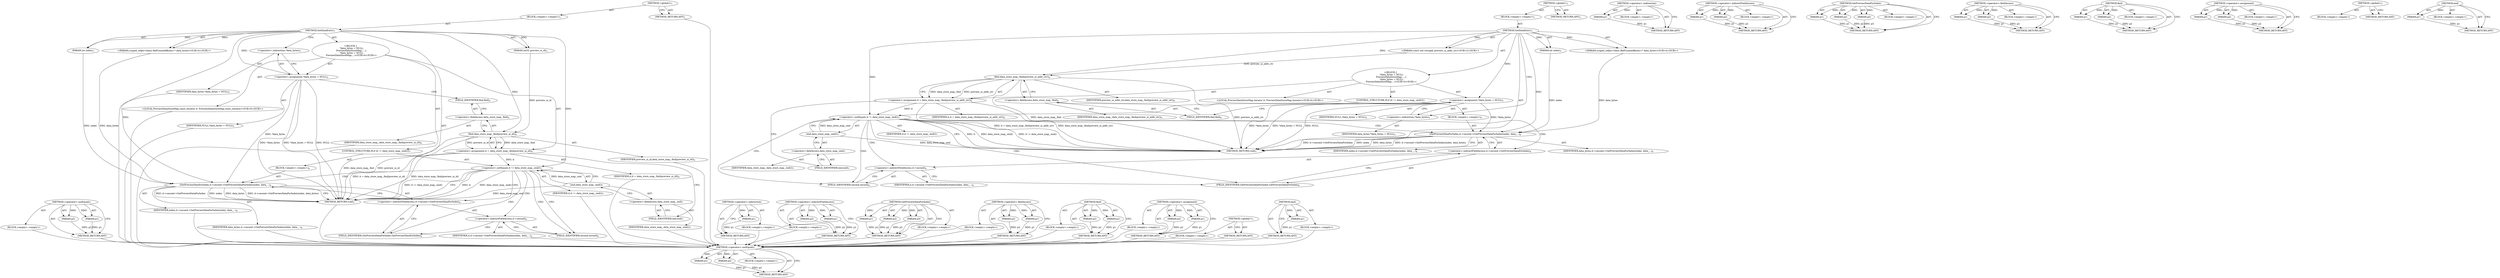 digraph "end" {
vulnerable_83 [label=<(METHOD,&lt;operator&gt;.notEquals)>];
vulnerable_84 [label=<(PARAM,p1)>];
vulnerable_85 [label=<(PARAM,p2)>];
vulnerable_86 [label=<(BLOCK,&lt;empty&gt;,&lt;empty&gt;)>];
vulnerable_87 [label=<(METHOD_RETURN,ANY)>];
vulnerable_6 [label=<(METHOD,&lt;global&gt;)<SUB>1</SUB>>];
vulnerable_7 [label=<(BLOCK,&lt;empty&gt;,&lt;empty&gt;)<SUB>1</SUB>>];
vulnerable_8 [label=<(METHOD,GetDataEntry)<SUB>1</SUB>>];
vulnerable_9 [label="<(PARAM,const std::string&amp; preview_ui_addr_str)<SUB>2</SUB>>"];
vulnerable_10 [label=<(PARAM,int index)<SUB>3</SUB>>];
vulnerable_11 [label="<(PARAM,scoped_refptr&lt;base::RefCountedBytes&gt;* data_bytes)<SUB>4</SUB>>"];
vulnerable_12 [label="<(BLOCK,{
   *data_bytes = NULL;
  PreviewDataStoreMap:...,{
   *data_bytes = NULL;
  PreviewDataStoreMap:...)<SUB>4</SUB>>"];
vulnerable_13 [label=<(&lt;operator&gt;.assignment,*data_bytes = NULL)<SUB>5</SUB>>];
vulnerable_14 [label=<(&lt;operator&gt;.indirection,*data_bytes)<SUB>5</SUB>>];
vulnerable_15 [label=<(IDENTIFIER,data_bytes,*data_bytes = NULL)<SUB>5</SUB>>];
vulnerable_16 [label=<(IDENTIFIER,NULL,*data_bytes = NULL)<SUB>5</SUB>>];
vulnerable_17 [label="<(LOCAL,PreviewDataStoreMap.iterator it: PreviewDataStoreMap.iterator)<SUB>6</SUB>>"];
vulnerable_18 [label=<(&lt;operator&gt;.assignment,it = data_store_map_.find(preview_ui_addr_str))<SUB>6</SUB>>];
vulnerable_19 [label=<(IDENTIFIER,it,it = data_store_map_.find(preview_ui_addr_str))<SUB>6</SUB>>];
vulnerable_20 [label=<(find,data_store_map_.find(preview_ui_addr_str))<SUB>6</SUB>>];
vulnerable_21 [label=<(&lt;operator&gt;.fieldAccess,data_store_map_.find)<SUB>6</SUB>>];
vulnerable_22 [label=<(IDENTIFIER,data_store_map_,data_store_map_.find(preview_ui_addr_str))<SUB>6</SUB>>];
vulnerable_23 [label=<(FIELD_IDENTIFIER,find,find)<SUB>6</SUB>>];
vulnerable_24 [label=<(IDENTIFIER,preview_ui_addr_str,data_store_map_.find(preview_ui_addr_str))<SUB>6</SUB>>];
vulnerable_25 [label=<(CONTROL_STRUCTURE,IF,if (it != data_store_map_.end()))<SUB>7</SUB>>];
vulnerable_26 [label=<(&lt;operator&gt;.notEquals,it != data_store_map_.end())<SUB>7</SUB>>];
vulnerable_27 [label=<(IDENTIFIER,it,it != data_store_map_.end())<SUB>7</SUB>>];
vulnerable_28 [label=<(end,data_store_map_.end())<SUB>7</SUB>>];
vulnerable_29 [label=<(&lt;operator&gt;.fieldAccess,data_store_map_.end)<SUB>7</SUB>>];
vulnerable_30 [label=<(IDENTIFIER,data_store_map_,data_store_map_.end())<SUB>7</SUB>>];
vulnerable_31 [label=<(FIELD_IDENTIFIER,end,end)<SUB>7</SUB>>];
vulnerable_32 [label=<(BLOCK,&lt;empty&gt;,&lt;empty&gt;)<SUB>8</SUB>>];
vulnerable_33 [label=<(GetPreviewDataForIndex,it-&gt;second-&gt;GetPreviewDataForIndex(index, data_...)<SUB>8</SUB>>];
vulnerable_34 [label=<(&lt;operator&gt;.indirectFieldAccess,it-&gt;second-&gt;GetPreviewDataForIndex)<SUB>8</SUB>>];
vulnerable_35 [label=<(&lt;operator&gt;.indirectFieldAccess,it-&gt;second)<SUB>8</SUB>>];
vulnerable_36 [label=<(IDENTIFIER,it,it-&gt;second-&gt;GetPreviewDataForIndex(index, data_...)<SUB>8</SUB>>];
vulnerable_37 [label=<(FIELD_IDENTIFIER,second,second)<SUB>8</SUB>>];
vulnerable_38 [label=<(FIELD_IDENTIFIER,GetPreviewDataForIndex,GetPreviewDataForIndex)<SUB>8</SUB>>];
vulnerable_39 [label=<(IDENTIFIER,index,it-&gt;second-&gt;GetPreviewDataForIndex(index, data_...)<SUB>8</SUB>>];
vulnerable_40 [label=<(IDENTIFIER,data_bytes,it-&gt;second-&gt;GetPreviewDataForIndex(index, data_...)<SUB>8</SUB>>];
vulnerable_41 [label=<(METHOD_RETURN,void)<SUB>1</SUB>>];
vulnerable_43 [label=<(METHOD_RETURN,ANY)<SUB>1</SUB>>];
vulnerable_69 [label=<(METHOD,&lt;operator&gt;.indirection)>];
vulnerable_70 [label=<(PARAM,p1)>];
vulnerable_71 [label=<(BLOCK,&lt;empty&gt;,&lt;empty&gt;)>];
vulnerable_72 [label=<(METHOD_RETURN,ANY)>];
vulnerable_98 [label=<(METHOD,&lt;operator&gt;.indirectFieldAccess)>];
vulnerable_99 [label=<(PARAM,p1)>];
vulnerable_100 [label=<(PARAM,p2)>];
vulnerable_101 [label=<(BLOCK,&lt;empty&gt;,&lt;empty&gt;)>];
vulnerable_102 [label=<(METHOD_RETURN,ANY)>];
vulnerable_92 [label=<(METHOD,GetPreviewDataForIndex)>];
vulnerable_93 [label=<(PARAM,p1)>];
vulnerable_94 [label=<(PARAM,p2)>];
vulnerable_95 [label=<(PARAM,p3)>];
vulnerable_96 [label=<(BLOCK,&lt;empty&gt;,&lt;empty&gt;)>];
vulnerable_97 [label=<(METHOD_RETURN,ANY)>];
vulnerable_78 [label=<(METHOD,&lt;operator&gt;.fieldAccess)>];
vulnerable_79 [label=<(PARAM,p1)>];
vulnerable_80 [label=<(PARAM,p2)>];
vulnerable_81 [label=<(BLOCK,&lt;empty&gt;,&lt;empty&gt;)>];
vulnerable_82 [label=<(METHOD_RETURN,ANY)>];
vulnerable_73 [label=<(METHOD,find)>];
vulnerable_74 [label=<(PARAM,p1)>];
vulnerable_75 [label=<(PARAM,p2)>];
vulnerable_76 [label=<(BLOCK,&lt;empty&gt;,&lt;empty&gt;)>];
vulnerable_77 [label=<(METHOD_RETURN,ANY)>];
vulnerable_64 [label=<(METHOD,&lt;operator&gt;.assignment)>];
vulnerable_65 [label=<(PARAM,p1)>];
vulnerable_66 [label=<(PARAM,p2)>];
vulnerable_67 [label=<(BLOCK,&lt;empty&gt;,&lt;empty&gt;)>];
vulnerable_68 [label=<(METHOD_RETURN,ANY)>];
vulnerable_58 [label=<(METHOD,&lt;global&gt;)<SUB>1</SUB>>];
vulnerable_59 [label=<(BLOCK,&lt;empty&gt;,&lt;empty&gt;)>];
vulnerable_60 [label=<(METHOD_RETURN,ANY)>];
vulnerable_88 [label=<(METHOD,end)>];
vulnerable_89 [label=<(PARAM,p1)>];
vulnerable_90 [label=<(BLOCK,&lt;empty&gt;,&lt;empty&gt;)>];
vulnerable_91 [label=<(METHOD_RETURN,ANY)>];
fixed_83 [label=<(METHOD,&lt;operator&gt;.notEquals)>];
fixed_84 [label=<(PARAM,p1)>];
fixed_85 [label=<(PARAM,p2)>];
fixed_86 [label=<(BLOCK,&lt;empty&gt;,&lt;empty&gt;)>];
fixed_87 [label=<(METHOD_RETURN,ANY)>];
fixed_6 [label=<(METHOD,&lt;global&gt;)<SUB>1</SUB>>];
fixed_7 [label=<(BLOCK,&lt;empty&gt;,&lt;empty&gt;)<SUB>1</SUB>>];
fixed_8 [label=<(METHOD,GetDataEntry)<SUB>1</SUB>>];
fixed_9 [label=<(PARAM,int32 preview_ui_id)<SUB>2</SUB>>];
fixed_10 [label=<(PARAM,int index)<SUB>3</SUB>>];
fixed_11 [label="<(PARAM,scoped_refptr&lt;base::RefCountedBytes&gt;* data_bytes)<SUB>4</SUB>>"];
fixed_12 [label="<(BLOCK,{
   *data_bytes = NULL;
  PreviewDataStoreMap:...,{
   *data_bytes = NULL;
  PreviewDataStoreMap:...)<SUB>4</SUB>>"];
fixed_13 [label=<(&lt;operator&gt;.assignment,*data_bytes = NULL)<SUB>5</SUB>>];
fixed_14 [label=<(&lt;operator&gt;.indirection,*data_bytes)<SUB>5</SUB>>];
fixed_15 [label=<(IDENTIFIER,data_bytes,*data_bytes = NULL)<SUB>5</SUB>>];
fixed_16 [label=<(IDENTIFIER,NULL,*data_bytes = NULL)<SUB>5</SUB>>];
fixed_17 [label="<(LOCAL,PreviewDataStoreMap.const_iterator it: PreviewDataStoreMap.const_iterator)<SUB>6</SUB>>"];
fixed_18 [label=<(&lt;operator&gt;.assignment,it = data_store_map_.find(preview_ui_id))<SUB>6</SUB>>];
fixed_19 [label=<(IDENTIFIER,it,it = data_store_map_.find(preview_ui_id))<SUB>6</SUB>>];
fixed_20 [label=<(find,data_store_map_.find(preview_ui_id))<SUB>6</SUB>>];
fixed_21 [label=<(&lt;operator&gt;.fieldAccess,data_store_map_.find)<SUB>6</SUB>>];
fixed_22 [label=<(IDENTIFIER,data_store_map_,data_store_map_.find(preview_ui_id))<SUB>6</SUB>>];
fixed_23 [label=<(FIELD_IDENTIFIER,find,find)<SUB>6</SUB>>];
fixed_24 [label=<(IDENTIFIER,preview_ui_id,data_store_map_.find(preview_ui_id))<SUB>6</SUB>>];
fixed_25 [label=<(CONTROL_STRUCTURE,IF,if (it != data_store_map_.end()))<SUB>7</SUB>>];
fixed_26 [label=<(&lt;operator&gt;.notEquals,it != data_store_map_.end())<SUB>7</SUB>>];
fixed_27 [label=<(IDENTIFIER,it,it != data_store_map_.end())<SUB>7</SUB>>];
fixed_28 [label=<(end,data_store_map_.end())<SUB>7</SUB>>];
fixed_29 [label=<(&lt;operator&gt;.fieldAccess,data_store_map_.end)<SUB>7</SUB>>];
fixed_30 [label=<(IDENTIFIER,data_store_map_,data_store_map_.end())<SUB>7</SUB>>];
fixed_31 [label=<(FIELD_IDENTIFIER,end,end)<SUB>7</SUB>>];
fixed_32 [label=<(BLOCK,&lt;empty&gt;,&lt;empty&gt;)<SUB>8</SUB>>];
fixed_33 [label=<(GetPreviewDataForIndex,it-&gt;second-&gt;GetPreviewDataForIndex(index, data_...)<SUB>8</SUB>>];
fixed_34 [label=<(&lt;operator&gt;.indirectFieldAccess,it-&gt;second-&gt;GetPreviewDataForIndex)<SUB>8</SUB>>];
fixed_35 [label=<(&lt;operator&gt;.indirectFieldAccess,it-&gt;second)<SUB>8</SUB>>];
fixed_36 [label=<(IDENTIFIER,it,it-&gt;second-&gt;GetPreviewDataForIndex(index, data_...)<SUB>8</SUB>>];
fixed_37 [label=<(FIELD_IDENTIFIER,second,second)<SUB>8</SUB>>];
fixed_38 [label=<(FIELD_IDENTIFIER,GetPreviewDataForIndex,GetPreviewDataForIndex)<SUB>8</SUB>>];
fixed_39 [label=<(IDENTIFIER,index,it-&gt;second-&gt;GetPreviewDataForIndex(index, data_...)<SUB>8</SUB>>];
fixed_40 [label=<(IDENTIFIER,data_bytes,it-&gt;second-&gt;GetPreviewDataForIndex(index, data_...)<SUB>8</SUB>>];
fixed_41 [label=<(METHOD_RETURN,void)<SUB>1</SUB>>];
fixed_43 [label=<(METHOD_RETURN,ANY)<SUB>1</SUB>>];
fixed_69 [label=<(METHOD,&lt;operator&gt;.indirection)>];
fixed_70 [label=<(PARAM,p1)>];
fixed_71 [label=<(BLOCK,&lt;empty&gt;,&lt;empty&gt;)>];
fixed_72 [label=<(METHOD_RETURN,ANY)>];
fixed_98 [label=<(METHOD,&lt;operator&gt;.indirectFieldAccess)>];
fixed_99 [label=<(PARAM,p1)>];
fixed_100 [label=<(PARAM,p2)>];
fixed_101 [label=<(BLOCK,&lt;empty&gt;,&lt;empty&gt;)>];
fixed_102 [label=<(METHOD_RETURN,ANY)>];
fixed_92 [label=<(METHOD,GetPreviewDataForIndex)>];
fixed_93 [label=<(PARAM,p1)>];
fixed_94 [label=<(PARAM,p2)>];
fixed_95 [label=<(PARAM,p3)>];
fixed_96 [label=<(BLOCK,&lt;empty&gt;,&lt;empty&gt;)>];
fixed_97 [label=<(METHOD_RETURN,ANY)>];
fixed_78 [label=<(METHOD,&lt;operator&gt;.fieldAccess)>];
fixed_79 [label=<(PARAM,p1)>];
fixed_80 [label=<(PARAM,p2)>];
fixed_81 [label=<(BLOCK,&lt;empty&gt;,&lt;empty&gt;)>];
fixed_82 [label=<(METHOD_RETURN,ANY)>];
fixed_73 [label=<(METHOD,find)>];
fixed_74 [label=<(PARAM,p1)>];
fixed_75 [label=<(PARAM,p2)>];
fixed_76 [label=<(BLOCK,&lt;empty&gt;,&lt;empty&gt;)>];
fixed_77 [label=<(METHOD_RETURN,ANY)>];
fixed_64 [label=<(METHOD,&lt;operator&gt;.assignment)>];
fixed_65 [label=<(PARAM,p1)>];
fixed_66 [label=<(PARAM,p2)>];
fixed_67 [label=<(BLOCK,&lt;empty&gt;,&lt;empty&gt;)>];
fixed_68 [label=<(METHOD_RETURN,ANY)>];
fixed_58 [label=<(METHOD,&lt;global&gt;)<SUB>1</SUB>>];
fixed_59 [label=<(BLOCK,&lt;empty&gt;,&lt;empty&gt;)>];
fixed_60 [label=<(METHOD_RETURN,ANY)>];
fixed_88 [label=<(METHOD,end)>];
fixed_89 [label=<(PARAM,p1)>];
fixed_90 [label=<(BLOCK,&lt;empty&gt;,&lt;empty&gt;)>];
fixed_91 [label=<(METHOD_RETURN,ANY)>];
vulnerable_83 -> vulnerable_84  [key=0, label="AST: "];
vulnerable_83 -> vulnerable_84  [key=1, label="DDG: "];
vulnerable_83 -> vulnerable_86  [key=0, label="AST: "];
vulnerable_83 -> vulnerable_85  [key=0, label="AST: "];
vulnerable_83 -> vulnerable_85  [key=1, label="DDG: "];
vulnerable_83 -> vulnerable_87  [key=0, label="AST: "];
vulnerable_83 -> vulnerable_87  [key=1, label="CFG: "];
vulnerable_84 -> vulnerable_87  [key=0, label="DDG: p1"];
vulnerable_85 -> vulnerable_87  [key=0, label="DDG: p2"];
vulnerable_6 -> vulnerable_7  [key=0, label="AST: "];
vulnerable_6 -> vulnerable_43  [key=0, label="AST: "];
vulnerable_6 -> vulnerable_43  [key=1, label="CFG: "];
vulnerable_7 -> vulnerable_8  [key=0, label="AST: "];
vulnerable_8 -> vulnerable_9  [key=0, label="AST: "];
vulnerable_8 -> vulnerable_9  [key=1, label="DDG: "];
vulnerable_8 -> vulnerable_10  [key=0, label="AST: "];
vulnerable_8 -> vulnerable_10  [key=1, label="DDG: "];
vulnerable_8 -> vulnerable_11  [key=0, label="AST: "];
vulnerable_8 -> vulnerable_11  [key=1, label="DDG: "];
vulnerable_8 -> vulnerable_12  [key=0, label="AST: "];
vulnerable_8 -> vulnerable_41  [key=0, label="AST: "];
vulnerable_8 -> vulnerable_14  [key=0, label="CFG: "];
vulnerable_8 -> vulnerable_13  [key=0, label="DDG: "];
vulnerable_8 -> vulnerable_20  [key=0, label="DDG: "];
vulnerable_8 -> vulnerable_26  [key=0, label="DDG: "];
vulnerable_8 -> vulnerable_33  [key=0, label="DDG: "];
vulnerable_9 -> vulnerable_20  [key=0, label="DDG: preview_ui_addr_str"];
vulnerable_10 -> vulnerable_33  [key=0, label="DDG: index"];
vulnerable_11 -> vulnerable_33  [key=0, label="DDG: data_bytes"];
vulnerable_12 -> vulnerable_13  [key=0, label="AST: "];
vulnerable_12 -> vulnerable_17  [key=0, label="AST: "];
vulnerable_12 -> vulnerable_18  [key=0, label="AST: "];
vulnerable_12 -> vulnerable_25  [key=0, label="AST: "];
vulnerable_13 -> vulnerable_14  [key=0, label="AST: "];
vulnerable_13 -> vulnerable_16  [key=0, label="AST: "];
vulnerable_13 -> vulnerable_23  [key=0, label="CFG: "];
vulnerable_13 -> vulnerable_41  [key=0, label="DDG: *data_bytes"];
vulnerable_13 -> vulnerable_41  [key=1, label="DDG: *data_bytes = NULL"];
vulnerable_13 -> vulnerable_41  [key=2, label="DDG: NULL"];
vulnerable_13 -> vulnerable_33  [key=0, label="DDG: *data_bytes"];
vulnerable_14 -> vulnerable_15  [key=0, label="AST: "];
vulnerable_14 -> vulnerable_13  [key=0, label="CFG: "];
vulnerable_18 -> vulnerable_19  [key=0, label="AST: "];
vulnerable_18 -> vulnerable_20  [key=0, label="AST: "];
vulnerable_18 -> vulnerable_31  [key=0, label="CFG: "];
vulnerable_18 -> vulnerable_41  [key=0, label="DDG: data_store_map_.find(preview_ui_addr_str)"];
vulnerable_18 -> vulnerable_41  [key=1, label="DDG: it = data_store_map_.find(preview_ui_addr_str)"];
vulnerable_18 -> vulnerable_26  [key=0, label="DDG: it"];
vulnerable_20 -> vulnerable_21  [key=0, label="AST: "];
vulnerable_20 -> vulnerable_24  [key=0, label="AST: "];
vulnerable_20 -> vulnerable_18  [key=0, label="CFG: "];
vulnerable_20 -> vulnerable_18  [key=1, label="DDG: data_store_map_.find"];
vulnerable_20 -> vulnerable_18  [key=2, label="DDG: preview_ui_addr_str"];
vulnerable_20 -> vulnerable_41  [key=0, label="DDG: data_store_map_.find"];
vulnerable_20 -> vulnerable_41  [key=1, label="DDG: preview_ui_addr_str"];
vulnerable_21 -> vulnerable_22  [key=0, label="AST: "];
vulnerable_21 -> vulnerable_23  [key=0, label="AST: "];
vulnerable_21 -> vulnerable_20  [key=0, label="CFG: "];
vulnerable_23 -> vulnerable_21  [key=0, label="CFG: "];
vulnerable_25 -> vulnerable_26  [key=0, label="AST: "];
vulnerable_25 -> vulnerable_32  [key=0, label="AST: "];
vulnerable_26 -> vulnerable_27  [key=0, label="AST: "];
vulnerable_26 -> vulnerable_28  [key=0, label="AST: "];
vulnerable_26 -> vulnerable_41  [key=0, label="CFG: "];
vulnerable_26 -> vulnerable_41  [key=1, label="DDG: it"];
vulnerable_26 -> vulnerable_41  [key=2, label="DDG: data_store_map_.end()"];
vulnerable_26 -> vulnerable_41  [key=3, label="DDG: it != data_store_map_.end()"];
vulnerable_26 -> vulnerable_37  [key=0, label="CFG: "];
vulnerable_26 -> vulnerable_37  [key=1, label="CDG: "];
vulnerable_26 -> vulnerable_38  [key=0, label="CDG: "];
vulnerable_26 -> vulnerable_34  [key=0, label="CDG: "];
vulnerable_26 -> vulnerable_33  [key=0, label="CDG: "];
vulnerable_26 -> vulnerable_35  [key=0, label="CDG: "];
vulnerable_28 -> vulnerable_29  [key=0, label="AST: "];
vulnerable_28 -> vulnerable_26  [key=0, label="CFG: "];
vulnerable_28 -> vulnerable_26  [key=1, label="DDG: data_store_map_.end"];
vulnerable_28 -> vulnerable_41  [key=0, label="DDG: data_store_map_.end"];
vulnerable_29 -> vulnerable_30  [key=0, label="AST: "];
vulnerable_29 -> vulnerable_31  [key=0, label="AST: "];
vulnerable_29 -> vulnerable_28  [key=0, label="CFG: "];
vulnerable_31 -> vulnerable_29  [key=0, label="CFG: "];
vulnerable_32 -> vulnerable_33  [key=0, label="AST: "];
vulnerable_33 -> vulnerable_34  [key=0, label="AST: "];
vulnerable_33 -> vulnerable_39  [key=0, label="AST: "];
vulnerable_33 -> vulnerable_40  [key=0, label="AST: "];
vulnerable_33 -> vulnerable_41  [key=0, label="CFG: "];
vulnerable_33 -> vulnerable_41  [key=1, label="DDG: it-&gt;second-&gt;GetPreviewDataForIndex"];
vulnerable_33 -> vulnerable_41  [key=2, label="DDG: index"];
vulnerable_33 -> vulnerable_41  [key=3, label="DDG: data_bytes"];
vulnerable_33 -> vulnerable_41  [key=4, label="DDG: it-&gt;second-&gt;GetPreviewDataForIndex(index, data_bytes)"];
vulnerable_34 -> vulnerable_35  [key=0, label="AST: "];
vulnerable_34 -> vulnerable_38  [key=0, label="AST: "];
vulnerable_34 -> vulnerable_33  [key=0, label="CFG: "];
vulnerable_35 -> vulnerable_36  [key=0, label="AST: "];
vulnerable_35 -> vulnerable_37  [key=0, label="AST: "];
vulnerable_35 -> vulnerable_38  [key=0, label="CFG: "];
vulnerable_37 -> vulnerable_35  [key=0, label="CFG: "];
vulnerable_38 -> vulnerable_34  [key=0, label="CFG: "];
vulnerable_69 -> vulnerable_70  [key=0, label="AST: "];
vulnerable_69 -> vulnerable_70  [key=1, label="DDG: "];
vulnerable_69 -> vulnerable_71  [key=0, label="AST: "];
vulnerable_69 -> vulnerable_72  [key=0, label="AST: "];
vulnerable_69 -> vulnerable_72  [key=1, label="CFG: "];
vulnerable_70 -> vulnerable_72  [key=0, label="DDG: p1"];
vulnerable_98 -> vulnerable_99  [key=0, label="AST: "];
vulnerable_98 -> vulnerable_99  [key=1, label="DDG: "];
vulnerable_98 -> vulnerable_101  [key=0, label="AST: "];
vulnerable_98 -> vulnerable_100  [key=0, label="AST: "];
vulnerable_98 -> vulnerable_100  [key=1, label="DDG: "];
vulnerable_98 -> vulnerable_102  [key=0, label="AST: "];
vulnerable_98 -> vulnerable_102  [key=1, label="CFG: "];
vulnerable_99 -> vulnerable_102  [key=0, label="DDG: p1"];
vulnerable_100 -> vulnerable_102  [key=0, label="DDG: p2"];
vulnerable_92 -> vulnerable_93  [key=0, label="AST: "];
vulnerable_92 -> vulnerable_93  [key=1, label="DDG: "];
vulnerable_92 -> vulnerable_96  [key=0, label="AST: "];
vulnerable_92 -> vulnerable_94  [key=0, label="AST: "];
vulnerable_92 -> vulnerable_94  [key=1, label="DDG: "];
vulnerable_92 -> vulnerable_97  [key=0, label="AST: "];
vulnerable_92 -> vulnerable_97  [key=1, label="CFG: "];
vulnerable_92 -> vulnerable_95  [key=0, label="AST: "];
vulnerable_92 -> vulnerable_95  [key=1, label="DDG: "];
vulnerable_93 -> vulnerable_97  [key=0, label="DDG: p1"];
vulnerable_94 -> vulnerable_97  [key=0, label="DDG: p2"];
vulnerable_95 -> vulnerable_97  [key=0, label="DDG: p3"];
vulnerable_78 -> vulnerable_79  [key=0, label="AST: "];
vulnerable_78 -> vulnerable_79  [key=1, label="DDG: "];
vulnerable_78 -> vulnerable_81  [key=0, label="AST: "];
vulnerable_78 -> vulnerable_80  [key=0, label="AST: "];
vulnerable_78 -> vulnerable_80  [key=1, label="DDG: "];
vulnerable_78 -> vulnerable_82  [key=0, label="AST: "];
vulnerable_78 -> vulnerable_82  [key=1, label="CFG: "];
vulnerable_79 -> vulnerable_82  [key=0, label="DDG: p1"];
vulnerable_80 -> vulnerable_82  [key=0, label="DDG: p2"];
vulnerable_73 -> vulnerable_74  [key=0, label="AST: "];
vulnerable_73 -> vulnerable_74  [key=1, label="DDG: "];
vulnerable_73 -> vulnerable_76  [key=0, label="AST: "];
vulnerable_73 -> vulnerable_75  [key=0, label="AST: "];
vulnerable_73 -> vulnerable_75  [key=1, label="DDG: "];
vulnerable_73 -> vulnerable_77  [key=0, label="AST: "];
vulnerable_73 -> vulnerable_77  [key=1, label="CFG: "];
vulnerable_74 -> vulnerable_77  [key=0, label="DDG: p1"];
vulnerable_75 -> vulnerable_77  [key=0, label="DDG: p2"];
vulnerable_64 -> vulnerable_65  [key=0, label="AST: "];
vulnerable_64 -> vulnerable_65  [key=1, label="DDG: "];
vulnerable_64 -> vulnerable_67  [key=0, label="AST: "];
vulnerable_64 -> vulnerable_66  [key=0, label="AST: "];
vulnerable_64 -> vulnerable_66  [key=1, label="DDG: "];
vulnerable_64 -> vulnerable_68  [key=0, label="AST: "];
vulnerable_64 -> vulnerable_68  [key=1, label="CFG: "];
vulnerable_65 -> vulnerable_68  [key=0, label="DDG: p1"];
vulnerable_66 -> vulnerable_68  [key=0, label="DDG: p2"];
vulnerable_58 -> vulnerable_59  [key=0, label="AST: "];
vulnerable_58 -> vulnerable_60  [key=0, label="AST: "];
vulnerable_58 -> vulnerable_60  [key=1, label="CFG: "];
vulnerable_88 -> vulnerable_89  [key=0, label="AST: "];
vulnerable_88 -> vulnerable_89  [key=1, label="DDG: "];
vulnerable_88 -> vulnerable_90  [key=0, label="AST: "];
vulnerable_88 -> vulnerable_91  [key=0, label="AST: "];
vulnerable_88 -> vulnerable_91  [key=1, label="CFG: "];
vulnerable_89 -> vulnerable_91  [key=0, label="DDG: p1"];
fixed_83 -> fixed_84  [key=0, label="AST: "];
fixed_83 -> fixed_84  [key=1, label="DDG: "];
fixed_83 -> fixed_86  [key=0, label="AST: "];
fixed_83 -> fixed_85  [key=0, label="AST: "];
fixed_83 -> fixed_85  [key=1, label="DDG: "];
fixed_83 -> fixed_87  [key=0, label="AST: "];
fixed_83 -> fixed_87  [key=1, label="CFG: "];
fixed_84 -> fixed_87  [key=0, label="DDG: p1"];
fixed_85 -> fixed_87  [key=0, label="DDG: p2"];
fixed_86 -> vulnerable_83  [key=0];
fixed_87 -> vulnerable_83  [key=0];
fixed_6 -> fixed_7  [key=0, label="AST: "];
fixed_6 -> fixed_43  [key=0, label="AST: "];
fixed_6 -> fixed_43  [key=1, label="CFG: "];
fixed_7 -> fixed_8  [key=0, label="AST: "];
fixed_8 -> fixed_9  [key=0, label="AST: "];
fixed_8 -> fixed_9  [key=1, label="DDG: "];
fixed_8 -> fixed_10  [key=0, label="AST: "];
fixed_8 -> fixed_10  [key=1, label="DDG: "];
fixed_8 -> fixed_11  [key=0, label="AST: "];
fixed_8 -> fixed_11  [key=1, label="DDG: "];
fixed_8 -> fixed_12  [key=0, label="AST: "];
fixed_8 -> fixed_41  [key=0, label="AST: "];
fixed_8 -> fixed_14  [key=0, label="CFG: "];
fixed_8 -> fixed_13  [key=0, label="DDG: "];
fixed_8 -> fixed_20  [key=0, label="DDG: "];
fixed_8 -> fixed_26  [key=0, label="DDG: "];
fixed_8 -> fixed_33  [key=0, label="DDG: "];
fixed_9 -> fixed_20  [key=0, label="DDG: preview_ui_id"];
fixed_10 -> fixed_33  [key=0, label="DDG: index"];
fixed_11 -> fixed_33  [key=0, label="DDG: data_bytes"];
fixed_12 -> fixed_13  [key=0, label="AST: "];
fixed_12 -> fixed_17  [key=0, label="AST: "];
fixed_12 -> fixed_18  [key=0, label="AST: "];
fixed_12 -> fixed_25  [key=0, label="AST: "];
fixed_13 -> fixed_14  [key=0, label="AST: "];
fixed_13 -> fixed_16  [key=0, label="AST: "];
fixed_13 -> fixed_23  [key=0, label="CFG: "];
fixed_13 -> fixed_41  [key=0, label="DDG: *data_bytes"];
fixed_13 -> fixed_41  [key=1, label="DDG: *data_bytes = NULL"];
fixed_13 -> fixed_41  [key=2, label="DDG: NULL"];
fixed_13 -> fixed_33  [key=0, label="DDG: *data_bytes"];
fixed_14 -> fixed_15  [key=0, label="AST: "];
fixed_14 -> fixed_13  [key=0, label="CFG: "];
fixed_15 -> vulnerable_83  [key=0];
fixed_16 -> vulnerable_83  [key=0];
fixed_17 -> vulnerable_83  [key=0];
fixed_18 -> fixed_19  [key=0, label="AST: "];
fixed_18 -> fixed_20  [key=0, label="AST: "];
fixed_18 -> fixed_31  [key=0, label="CFG: "];
fixed_18 -> fixed_41  [key=0, label="DDG: data_store_map_.find(preview_ui_id)"];
fixed_18 -> fixed_41  [key=1, label="DDG: it = data_store_map_.find(preview_ui_id)"];
fixed_18 -> fixed_26  [key=0, label="DDG: it"];
fixed_19 -> vulnerable_83  [key=0];
fixed_20 -> fixed_21  [key=0, label="AST: "];
fixed_20 -> fixed_24  [key=0, label="AST: "];
fixed_20 -> fixed_18  [key=0, label="CFG: "];
fixed_20 -> fixed_18  [key=1, label="DDG: data_store_map_.find"];
fixed_20 -> fixed_18  [key=2, label="DDG: preview_ui_id"];
fixed_20 -> fixed_41  [key=0, label="DDG: data_store_map_.find"];
fixed_20 -> fixed_41  [key=1, label="DDG: preview_ui_id"];
fixed_21 -> fixed_22  [key=0, label="AST: "];
fixed_21 -> fixed_23  [key=0, label="AST: "];
fixed_21 -> fixed_20  [key=0, label="CFG: "];
fixed_22 -> vulnerable_83  [key=0];
fixed_23 -> fixed_21  [key=0, label="CFG: "];
fixed_24 -> vulnerable_83  [key=0];
fixed_25 -> fixed_26  [key=0, label="AST: "];
fixed_25 -> fixed_32  [key=0, label="AST: "];
fixed_26 -> fixed_27  [key=0, label="AST: "];
fixed_26 -> fixed_28  [key=0, label="AST: "];
fixed_26 -> fixed_41  [key=0, label="CFG: "];
fixed_26 -> fixed_41  [key=1, label="DDG: it"];
fixed_26 -> fixed_41  [key=2, label="DDG: data_store_map_.end()"];
fixed_26 -> fixed_41  [key=3, label="DDG: it != data_store_map_.end()"];
fixed_26 -> fixed_37  [key=0, label="CFG: "];
fixed_26 -> fixed_37  [key=1, label="CDG: "];
fixed_26 -> fixed_38  [key=0, label="CDG: "];
fixed_26 -> fixed_34  [key=0, label="CDG: "];
fixed_26 -> fixed_33  [key=0, label="CDG: "];
fixed_26 -> fixed_35  [key=0, label="CDG: "];
fixed_27 -> vulnerable_83  [key=0];
fixed_28 -> fixed_29  [key=0, label="AST: "];
fixed_28 -> fixed_26  [key=0, label="CFG: "];
fixed_28 -> fixed_26  [key=1, label="DDG: data_store_map_.end"];
fixed_28 -> fixed_41  [key=0, label="DDG: data_store_map_.end"];
fixed_29 -> fixed_30  [key=0, label="AST: "];
fixed_29 -> fixed_31  [key=0, label="AST: "];
fixed_29 -> fixed_28  [key=0, label="CFG: "];
fixed_30 -> vulnerable_83  [key=0];
fixed_31 -> fixed_29  [key=0, label="CFG: "];
fixed_32 -> fixed_33  [key=0, label="AST: "];
fixed_33 -> fixed_34  [key=0, label="AST: "];
fixed_33 -> fixed_39  [key=0, label="AST: "];
fixed_33 -> fixed_40  [key=0, label="AST: "];
fixed_33 -> fixed_41  [key=0, label="CFG: "];
fixed_33 -> fixed_41  [key=1, label="DDG: it-&gt;second-&gt;GetPreviewDataForIndex"];
fixed_33 -> fixed_41  [key=2, label="DDG: index"];
fixed_33 -> fixed_41  [key=3, label="DDG: data_bytes"];
fixed_33 -> fixed_41  [key=4, label="DDG: it-&gt;second-&gt;GetPreviewDataForIndex(index, data_bytes)"];
fixed_34 -> fixed_35  [key=0, label="AST: "];
fixed_34 -> fixed_38  [key=0, label="AST: "];
fixed_34 -> fixed_33  [key=0, label="CFG: "];
fixed_35 -> fixed_36  [key=0, label="AST: "];
fixed_35 -> fixed_37  [key=0, label="AST: "];
fixed_35 -> fixed_38  [key=0, label="CFG: "];
fixed_36 -> vulnerable_83  [key=0];
fixed_37 -> fixed_35  [key=0, label="CFG: "];
fixed_38 -> fixed_34  [key=0, label="CFG: "];
fixed_39 -> vulnerable_83  [key=0];
fixed_40 -> vulnerable_83  [key=0];
fixed_41 -> vulnerable_83  [key=0];
fixed_43 -> vulnerable_83  [key=0];
fixed_69 -> fixed_70  [key=0, label="AST: "];
fixed_69 -> fixed_70  [key=1, label="DDG: "];
fixed_69 -> fixed_71  [key=0, label="AST: "];
fixed_69 -> fixed_72  [key=0, label="AST: "];
fixed_69 -> fixed_72  [key=1, label="CFG: "];
fixed_70 -> fixed_72  [key=0, label="DDG: p1"];
fixed_71 -> vulnerable_83  [key=0];
fixed_72 -> vulnerable_83  [key=0];
fixed_98 -> fixed_99  [key=0, label="AST: "];
fixed_98 -> fixed_99  [key=1, label="DDG: "];
fixed_98 -> fixed_101  [key=0, label="AST: "];
fixed_98 -> fixed_100  [key=0, label="AST: "];
fixed_98 -> fixed_100  [key=1, label="DDG: "];
fixed_98 -> fixed_102  [key=0, label="AST: "];
fixed_98 -> fixed_102  [key=1, label="CFG: "];
fixed_99 -> fixed_102  [key=0, label="DDG: p1"];
fixed_100 -> fixed_102  [key=0, label="DDG: p2"];
fixed_101 -> vulnerable_83  [key=0];
fixed_102 -> vulnerable_83  [key=0];
fixed_92 -> fixed_93  [key=0, label="AST: "];
fixed_92 -> fixed_93  [key=1, label="DDG: "];
fixed_92 -> fixed_96  [key=0, label="AST: "];
fixed_92 -> fixed_94  [key=0, label="AST: "];
fixed_92 -> fixed_94  [key=1, label="DDG: "];
fixed_92 -> fixed_97  [key=0, label="AST: "];
fixed_92 -> fixed_97  [key=1, label="CFG: "];
fixed_92 -> fixed_95  [key=0, label="AST: "];
fixed_92 -> fixed_95  [key=1, label="DDG: "];
fixed_93 -> fixed_97  [key=0, label="DDG: p1"];
fixed_94 -> fixed_97  [key=0, label="DDG: p2"];
fixed_95 -> fixed_97  [key=0, label="DDG: p3"];
fixed_96 -> vulnerable_83  [key=0];
fixed_97 -> vulnerable_83  [key=0];
fixed_78 -> fixed_79  [key=0, label="AST: "];
fixed_78 -> fixed_79  [key=1, label="DDG: "];
fixed_78 -> fixed_81  [key=0, label="AST: "];
fixed_78 -> fixed_80  [key=0, label="AST: "];
fixed_78 -> fixed_80  [key=1, label="DDG: "];
fixed_78 -> fixed_82  [key=0, label="AST: "];
fixed_78 -> fixed_82  [key=1, label="CFG: "];
fixed_79 -> fixed_82  [key=0, label="DDG: p1"];
fixed_80 -> fixed_82  [key=0, label="DDG: p2"];
fixed_81 -> vulnerable_83  [key=0];
fixed_82 -> vulnerable_83  [key=0];
fixed_73 -> fixed_74  [key=0, label="AST: "];
fixed_73 -> fixed_74  [key=1, label="DDG: "];
fixed_73 -> fixed_76  [key=0, label="AST: "];
fixed_73 -> fixed_75  [key=0, label="AST: "];
fixed_73 -> fixed_75  [key=1, label="DDG: "];
fixed_73 -> fixed_77  [key=0, label="AST: "];
fixed_73 -> fixed_77  [key=1, label="CFG: "];
fixed_74 -> fixed_77  [key=0, label="DDG: p1"];
fixed_75 -> fixed_77  [key=0, label="DDG: p2"];
fixed_76 -> vulnerable_83  [key=0];
fixed_77 -> vulnerable_83  [key=0];
fixed_64 -> fixed_65  [key=0, label="AST: "];
fixed_64 -> fixed_65  [key=1, label="DDG: "];
fixed_64 -> fixed_67  [key=0, label="AST: "];
fixed_64 -> fixed_66  [key=0, label="AST: "];
fixed_64 -> fixed_66  [key=1, label="DDG: "];
fixed_64 -> fixed_68  [key=0, label="AST: "];
fixed_64 -> fixed_68  [key=1, label="CFG: "];
fixed_65 -> fixed_68  [key=0, label="DDG: p1"];
fixed_66 -> fixed_68  [key=0, label="DDG: p2"];
fixed_67 -> vulnerable_83  [key=0];
fixed_68 -> vulnerable_83  [key=0];
fixed_58 -> fixed_59  [key=0, label="AST: "];
fixed_58 -> fixed_60  [key=0, label="AST: "];
fixed_58 -> fixed_60  [key=1, label="CFG: "];
fixed_59 -> vulnerable_83  [key=0];
fixed_60 -> vulnerable_83  [key=0];
fixed_88 -> fixed_89  [key=0, label="AST: "];
fixed_88 -> fixed_89  [key=1, label="DDG: "];
fixed_88 -> fixed_90  [key=0, label="AST: "];
fixed_88 -> fixed_91  [key=0, label="AST: "];
fixed_88 -> fixed_91  [key=1, label="CFG: "];
fixed_89 -> fixed_91  [key=0, label="DDG: p1"];
fixed_90 -> vulnerable_83  [key=0];
fixed_91 -> vulnerable_83  [key=0];
}
